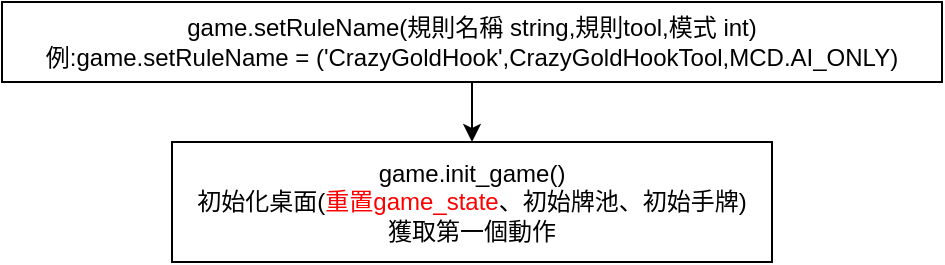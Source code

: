 <mxfile version="26.2.13">
  <diagram name="第 1 页" id="v2NJ8hG31j2Hv2eVpVof">
    <mxGraphModel dx="985" dy="512" grid="1" gridSize="10" guides="1" tooltips="1" connect="1" arrows="1" fold="1" page="1" pageScale="1" pageWidth="827" pageHeight="1169" math="0" shadow="0">
      <root>
        <mxCell id="0" />
        <mxCell id="1" parent="0" />
        <mxCell id="e8elQgLsJuaZV0UuGRqt-5" style="edgeStyle=orthogonalEdgeStyle;rounded=0;orthogonalLoop=1;jettySize=auto;html=1;" edge="1" parent="1" source="e8elQgLsJuaZV0UuGRqt-2" target="e8elQgLsJuaZV0UuGRqt-4">
          <mxGeometry relative="1" as="geometry" />
        </mxCell>
        <mxCell id="e8elQgLsJuaZV0UuGRqt-2" value="game.setRuleName(規則名稱 string,規則tool,模式 int)&lt;div&gt;&lt;span style=&quot;background-color: transparent; color: light-dark(rgb(0, 0, 0), rgb(255, 255, 255));&quot;&gt;例:&lt;/span&gt;&lt;span style=&quot;background-color: transparent; color: light-dark(rgb(0, 0, 0), rgb(255, 255, 255));&quot;&gt;game.setRuleName = (&#39;CrazyGoldHook&#39;,CrazyGoldHookTool,MCD.AI_ONLY)&lt;/span&gt;&lt;/div&gt;" style="rounded=0;whiteSpace=wrap;html=1;" vertex="1" parent="1">
          <mxGeometry x="170" y="90" width="470" height="40" as="geometry" />
        </mxCell>
        <mxCell id="e8elQgLsJuaZV0UuGRqt-4" value="game.init_game()&lt;div&gt;初始化桌面(&lt;font style=&quot;color: rgb(255, 0, 0);&quot;&gt;重置game_state&lt;/font&gt;、初始牌池、初始手牌)&lt;/div&gt;&lt;div&gt;獲取第一個動作&lt;/div&gt;" style="rounded=0;whiteSpace=wrap;html=1;" vertex="1" parent="1">
          <mxGeometry x="255" y="160" width="300" height="60" as="geometry" />
        </mxCell>
      </root>
    </mxGraphModel>
  </diagram>
</mxfile>
